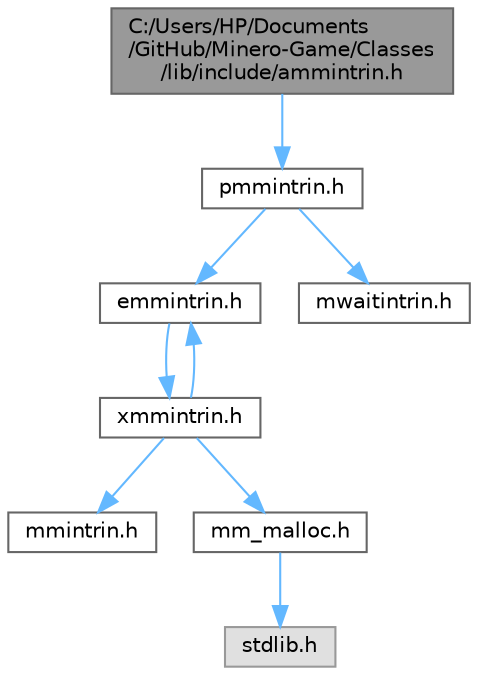 digraph "C:/Users/HP/Documents/GitHub/Minero-Game/Classes/lib/include/ammintrin.h"
{
 // LATEX_PDF_SIZE
  bgcolor="transparent";
  edge [fontname=Helvetica,fontsize=10,labelfontname=Helvetica,labelfontsize=10];
  node [fontname=Helvetica,fontsize=10,shape=box,height=0.2,width=0.4];
  Node1 [id="Node000001",label="C:/Users/HP/Documents\l/GitHub/Minero-Game/Classes\l/lib/include/ammintrin.h",height=0.2,width=0.4,color="gray40", fillcolor="grey60", style="filled", fontcolor="black",tooltip=" "];
  Node1 -> Node2 [id="edge17_Node000001_Node000002",color="steelblue1",style="solid",tooltip=" "];
  Node2 [id="Node000002",label="pmmintrin.h",height=0.2,width=0.4,color="grey40", fillcolor="white", style="filled",URL="$_classes_2lib_2include_2pmmintrin_8h.html",tooltip=" "];
  Node2 -> Node3 [id="edge18_Node000002_Node000003",color="steelblue1",style="solid",tooltip=" "];
  Node3 [id="Node000003",label="emmintrin.h",height=0.2,width=0.4,color="grey40", fillcolor="white", style="filled",URL="$_classes_2lib_2include_2emmintrin_8h.html",tooltip=" "];
  Node3 -> Node4 [id="edge19_Node000003_Node000004",color="steelblue1",style="solid",tooltip=" "];
  Node4 [id="Node000004",label="xmmintrin.h",height=0.2,width=0.4,color="grey40", fillcolor="white", style="filled",URL="$_classes_2lib_2include_2xmmintrin_8h.html",tooltip=" "];
  Node4 -> Node5 [id="edge20_Node000004_Node000005",color="steelblue1",style="solid",tooltip=" "];
  Node5 [id="Node000005",label="mmintrin.h",height=0.2,width=0.4,color="grey40", fillcolor="white", style="filled",URL="$_classes_2lib_2include_2mmintrin_8h.html",tooltip=" "];
  Node4 -> Node6 [id="edge21_Node000004_Node000006",color="steelblue1",style="solid",tooltip=" "];
  Node6 [id="Node000006",label="mm_malloc.h",height=0.2,width=0.4,color="grey40", fillcolor="white", style="filled",URL="$_classes_2lib_2include_2mm__malloc_8h.html",tooltip=" "];
  Node6 -> Node7 [id="edge22_Node000006_Node000007",color="steelblue1",style="solid",tooltip=" "];
  Node7 [id="Node000007",label="stdlib.h",height=0.2,width=0.4,color="grey60", fillcolor="#E0E0E0", style="filled",tooltip=" "];
  Node4 -> Node3 [id="edge23_Node000004_Node000003",color="steelblue1",style="solid",tooltip=" "];
  Node2 -> Node8 [id="edge24_Node000002_Node000008",color="steelblue1",style="solid",tooltip=" "];
  Node8 [id="Node000008",label="mwaitintrin.h",height=0.2,width=0.4,color="grey40", fillcolor="white", style="filled",URL="$_classes_2lib_2include_2mwaitintrin_8h.html",tooltip=" "];
}
